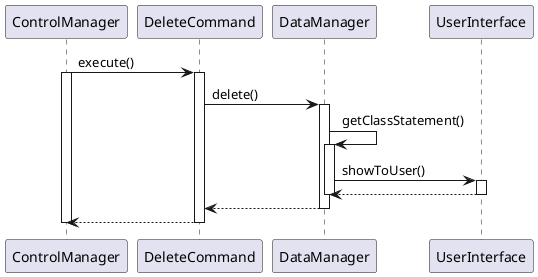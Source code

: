 @startuml
'activate UserInterface
'UserInterface -> ControlManager: runLogic()
'activate ControlManager

'activate ControlManager
'ControlManager -> CommandParser: extractCommand()
'activate CommandParser
'ControlManager <-- CommandParser: return command type
'deactivate CommandParser
'deactivate ControlManager
'
'ControlManager -> CommandFactory: generateActionableCommand()
'activate ControlManager
'activate CommandFactory
'CommandFactory --> ControlManager: return actionable command
'deactivate CommandFactory
'deactivate ControlManager
'
'ControlManager -> ModelParser: extractModel()
'activate ControlManager
'activate ModelParser
'ModelParser --> ControlManager: return model type
'deactivate ModelParser
'deactivate ControlManager
'
'ControlManager -> ModelExtractor: retrieveModel()
'activate ControlManager
'activate ModelExtractor
'ModelExtractor --> ControlManager: return model
'deactivate ControlManager
'deactivate ModelExtractor

ControlManager -> DeleteCommand: execute()
activate ControlManager
activate DeleteCommand
DeleteCommand -> DataManager: delete()
activate DataManager
DataManager -> DataManager: getClassStatement()
activate DataManager



DataManager -> UserInterface: showToUser()
activate UserInterface

UserInterface --> DataManager
deactivate DataManager
deactivate UserInterface
DataManager --> DeleteCommand
deactivate DataManager
DeleteCommand --> ControlManager
deactivate DeleteCommand
deactivate ControlManager
@enduml